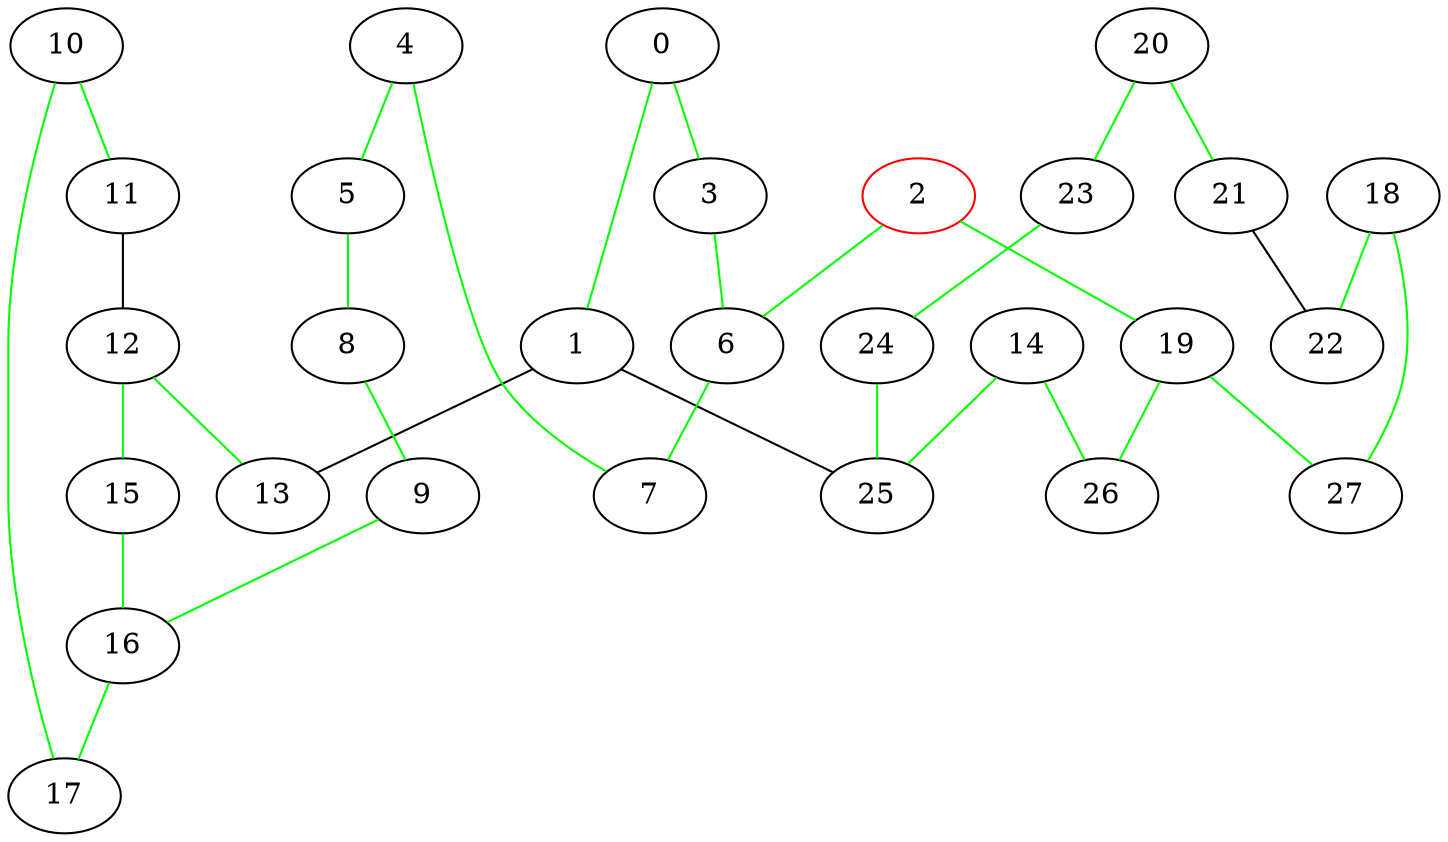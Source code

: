 graph G {
0 [color=black, label=0];
1 [color=black, label=1];
2 [color=red, label=2];
3 [color=black, label=3];
4 [color=black, label=4];
5 [color=black, label=5];
6 [color=black, label=6];
7 [color=black, label=7];
8 [color=black, label=8];
9 [color=black, label=9];
10 [color=black, label=10];
11 [color=black, label=11];
12 [color=black, label=12];
13 [color=black, label=13];
14 [color=black, label=14];
15 [color=black, label=15];
16 [color=black, label=16];
17 [color=black, label=17];
18 [color=black, label=18];
19 [color=black, label=19];
20 [color=black, label=20];
21 [color=black, label=21];
22 [color=black, label=22];
23 [color=black, label=23];
24 [color=black, label=24];
25 [color=black, label=25];
26 [color=black, label=26];
27 [color=black, label=27];
0--1  [color=green, label=""];
0--3  [color=green, label=""];
1--25  [color=black, label=""];
1--13  [color=black, label=""];
2--19  [color=green, label=""];
2--6  [color=green, label=""];
3--6  [color=green, label=""];
4--5  [color=green, label=""];
4--7  [color=green, label=""];
5--8  [color=green, label=""];
6--7  [color=green, label=""];
8--9  [color=green, label=""];
9--16  [color=green, label=""];
10--17  [color=green, label=""];
10--11  [color=green, label=""];
11--12  [color=black, label=""];
12--13  [color=green, label=""];
12--15  [color=green, label=""];
14--25  [color=green, label=""];
14--26  [color=green, label=""];
15--16  [color=green, label=""];
16--17  [color=green, label=""];
18--27  [color=green, label=""];
18--22  [color=green, label=""];
19--27  [color=green, label=""];
19--26  [color=green, label=""];
20--21  [color=green, label=""];
20--23  [color=green, label=""];
21--22  [color=black, label=""];
23--24  [color=green, label=""];
24--25  [color=green, label=""];
}
